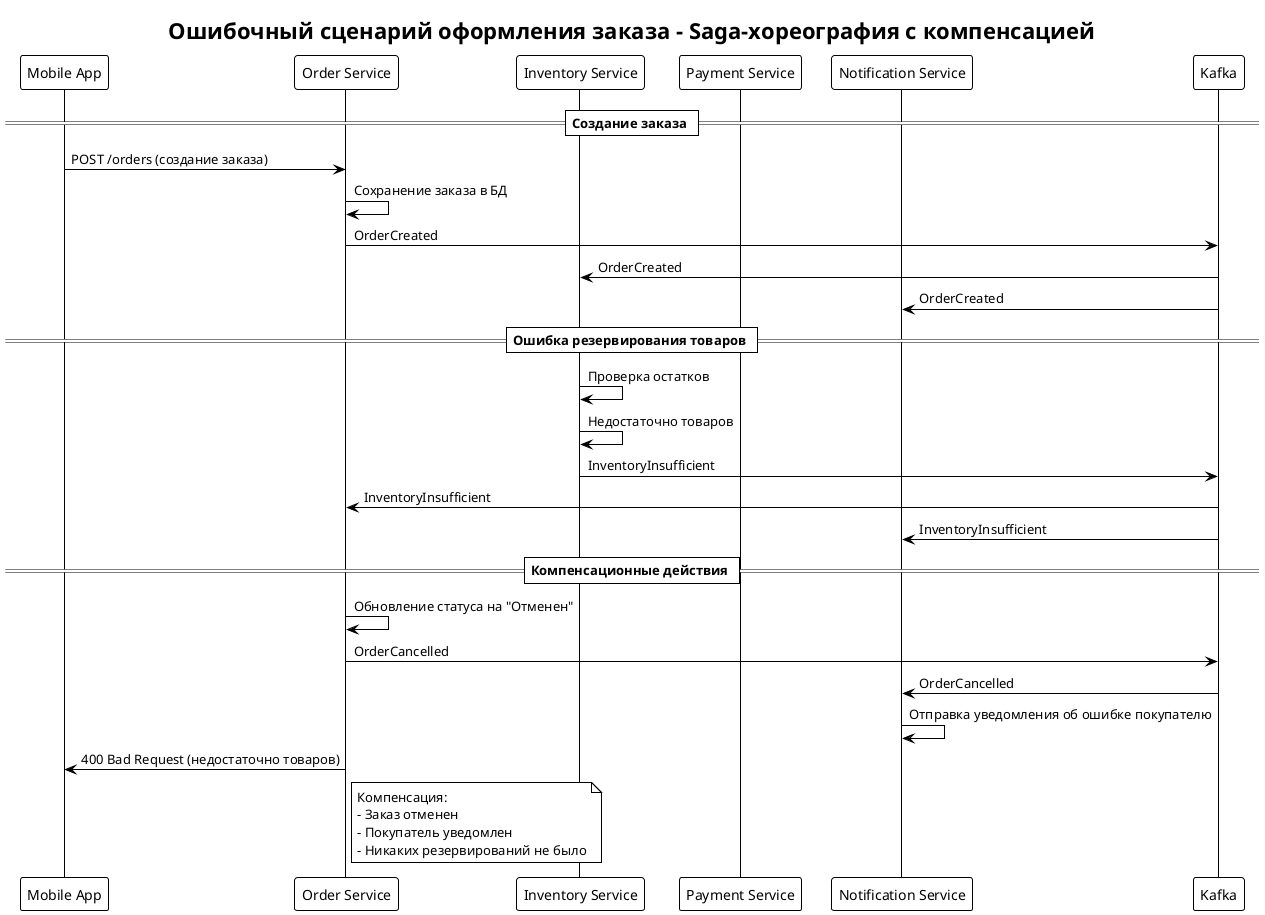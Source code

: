 @startuml Failed Order Saga
!theme plain
title Ошибочный сценарий оформления заказа - Saga-хореография с компенсацией

participant "Mobile App" as MA
participant "Order Service" as OS
participant "Inventory Service" as IS
participant "Payment Service" as PS
participant "Notification Service" as NS
participant "Kafka" as K

== Создание заказа ==
MA -> OS: POST /orders (создание заказа)
OS -> OS: Сохранение заказа в БД
OS -> K: OrderCreated
K -> IS: OrderCreated
K -> NS: OrderCreated

== Ошибка резервирования товаров ==
IS -> IS: Проверка остатков
IS -> IS: Недостаточно товаров
IS -> K: InventoryInsufficient
K -> OS: InventoryInsufficient
K -> NS: InventoryInsufficient

== Компенсационные действия ==
OS -> OS: Обновление статуса на "Отменен"
OS -> K: OrderCancelled
K -> NS: OrderCancelled

NS -> NS: Отправка уведомления об ошибке покупателю
OS -> MA: 400 Bad Request (недостаточно товаров)

note right of OS
  Компенсация:
  - Заказ отменен
  - Покупатель уведомлен
  - Никаких резервирований не было
end note

@enduml

@startuml Payment Failed Saga
!theme plain
title Сценарий с ошибкой платежа - Saga-хореография с компенсацией

participant "Mobile App" as MA
participant "Order Service" as OS
participant "Inventory Service" as IS
participant "Payment Service" as PS
participant "Notification Service" as NS
participant "Kafka" as K

== Создание заказа ==
MA -> OS: POST /orders (создание заказа)
OS -> OS: Сохранение заказа в БД
OS -> K: OrderCreated
K -> IS: OrderCreated

== Успешное резервирование ==
IS -> IS: Проверка остатков
IS -> IS: Резервирование товаров
IS -> K: InventoryReserved
K -> OS: InventoryReserved
OS -> OS: Обновление статуса заказа

== Подготовка к оплате ==
OS -> K: OrderReadyForPayment
K -> PS: OrderReadyForPayment
PS -> PS: Создание платежной сессии

== Ошибка платежа ==
MA -> PS: POST /payments (данные карты)
PS -> PS: Обработка платежа
PS -> PS: Платеж отклонен (недостаточно средств)
PS -> K: PaymentFailed
K -> OS: PaymentFailed
K -> IS: PaymentFailed
K -> NS: PaymentFailed

== Компенсационные действия ==
IS -> IS: Отмена резервирования товаров
IS -> K: InventoryReservationCancelled
K -> OS: InventoryReservationCancelled

OS -> OS: Обновление статуса на "Отменен"
OS -> K: OrderCancelled
K -> NS: OrderCancelled

NS -> NS: Отправка уведомления об ошибке покупателю
PS -> MA: 400 Bad Request (ошибка платежа)

note right of OS
  Компенсация:
  - Резервирование отменено
  - Заказ отменен
  - Покупатель уведомлен
  - Никаких списаний не было
end note

@enduml
